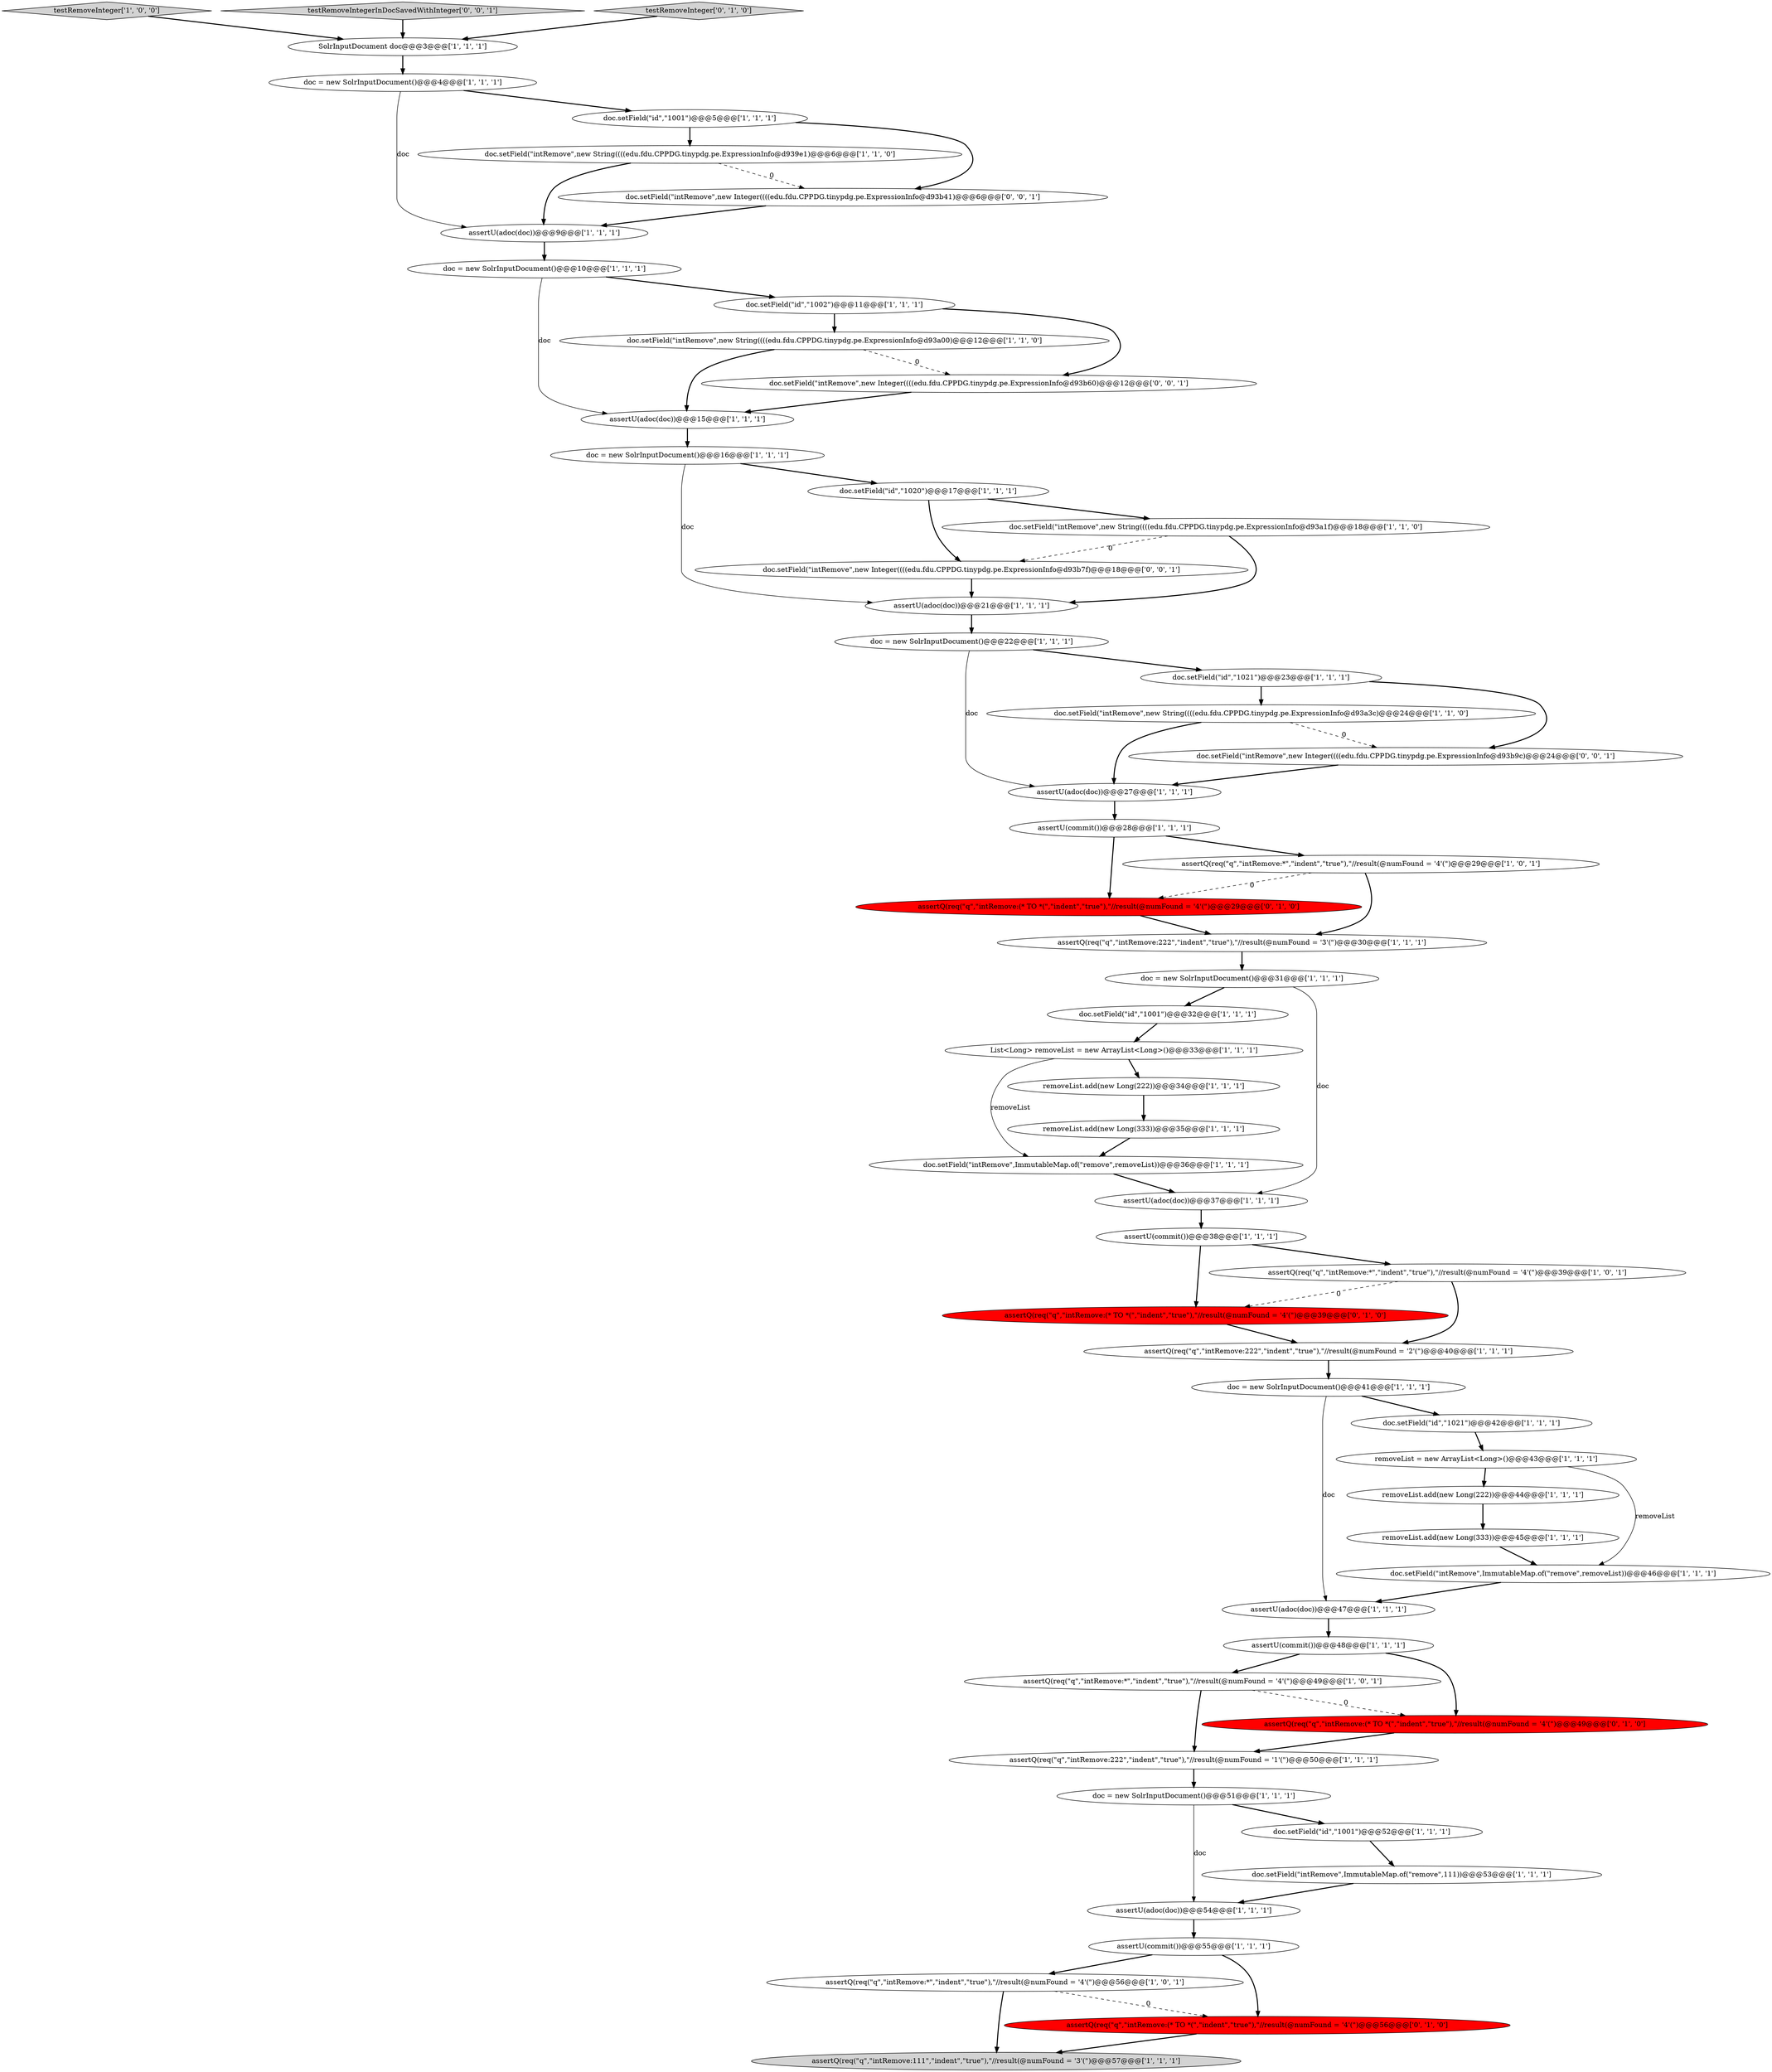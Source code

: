 digraph {
42 [style = filled, label = "doc = new SolrInputDocument()@@@10@@@['1', '1', '1']", fillcolor = white, shape = ellipse image = "AAA0AAABBB1BBB"];
53 [style = filled, label = "doc.setField(\"intRemove\",new Integer((((edu.fdu.CPPDG.tinypdg.pe.ExpressionInfo@d93b9c)@@@24@@@['0', '0', '1']", fillcolor = white, shape = ellipse image = "AAA0AAABBB3BBB"];
22 [style = filled, label = "removeList.add(new Long(333))@@@45@@@['1', '1', '1']", fillcolor = white, shape = ellipse image = "AAA0AAABBB1BBB"];
49 [style = filled, label = "assertQ(req(\"q\",\"intRemove:(* TO *(\",\"indent\",\"true\"),\"//result(@numFound = '4'(\")@@@29@@@['0', '1', '0']", fillcolor = red, shape = ellipse image = "AAA1AAABBB2BBB"];
25 [style = filled, label = "assertU(adoc(doc))@@@21@@@['1', '1', '1']", fillcolor = white, shape = ellipse image = "AAA0AAABBB1BBB"];
31 [style = filled, label = "removeList.add(new Long(222))@@@34@@@['1', '1', '1']", fillcolor = white, shape = ellipse image = "AAA0AAABBB1BBB"];
44 [style = filled, label = "doc.setField(\"intRemove\",ImmutableMap.of(\"remove\",111))@@@53@@@['1', '1', '1']", fillcolor = white, shape = ellipse image = "AAA0AAABBB1BBB"];
54 [style = filled, label = "doc.setField(\"intRemove\",new Integer((((edu.fdu.CPPDG.tinypdg.pe.ExpressionInfo@d93b41)@@@6@@@['0', '0', '1']", fillcolor = white, shape = ellipse image = "AAA0AAABBB3BBB"];
35 [style = filled, label = "doc = new SolrInputDocument()@@@22@@@['1', '1', '1']", fillcolor = white, shape = ellipse image = "AAA0AAABBB1BBB"];
38 [style = filled, label = "doc = new SolrInputDocument()@@@4@@@['1', '1', '1']", fillcolor = white, shape = ellipse image = "AAA0AAABBB1BBB"];
16 [style = filled, label = "assertU(adoc(doc))@@@54@@@['1', '1', '1']", fillcolor = white, shape = ellipse image = "AAA0AAABBB1BBB"];
15 [style = filled, label = "assertU(adoc(doc))@@@15@@@['1', '1', '1']", fillcolor = white, shape = ellipse image = "AAA0AAABBB1BBB"];
48 [style = filled, label = "assertQ(req(\"q\",\"intRemove:(* TO *(\",\"indent\",\"true\"),\"//result(@numFound = '4'(\")@@@39@@@['0', '1', '0']", fillcolor = red, shape = ellipse image = "AAA1AAABBB2BBB"];
36 [style = filled, label = "assertQ(req(\"q\",\"intRemove:222\",\"indent\",\"true\"),\"//result(@numFound = '2'(\")@@@40@@@['1', '1', '1']", fillcolor = white, shape = ellipse image = "AAA0AAABBB1BBB"];
18 [style = filled, label = "doc.setField(\"intRemove\",ImmutableMap.of(\"remove\",removeList))@@@36@@@['1', '1', '1']", fillcolor = white, shape = ellipse image = "AAA0AAABBB1BBB"];
39 [style = filled, label = "assertU(adoc(doc))@@@47@@@['1', '1', '1']", fillcolor = white, shape = ellipse image = "AAA0AAABBB1BBB"];
28 [style = filled, label = "doc.setField(\"intRemove\",new String((((edu.fdu.CPPDG.tinypdg.pe.ExpressionInfo@d93a1f)@@@18@@@['1', '1', '0']", fillcolor = white, shape = ellipse image = "AAA0AAABBB1BBB"];
43 [style = filled, label = "assertU(commit())@@@28@@@['1', '1', '1']", fillcolor = white, shape = ellipse image = "AAA0AAABBB1BBB"];
45 [style = filled, label = "doc = new SolrInputDocument()@@@31@@@['1', '1', '1']", fillcolor = white, shape = ellipse image = "AAA0AAABBB1BBB"];
55 [style = filled, label = "doc.setField(\"intRemove\",new Integer((((edu.fdu.CPPDG.tinypdg.pe.ExpressionInfo@d93b7f)@@@18@@@['0', '0', '1']", fillcolor = white, shape = ellipse image = "AAA0AAABBB3BBB"];
30 [style = filled, label = "doc.setField(\"intRemove\",ImmutableMap.of(\"remove\",removeList))@@@46@@@['1', '1', '1']", fillcolor = white, shape = ellipse image = "AAA0AAABBB1BBB"];
41 [style = filled, label = "removeList = new ArrayList<Long>()@@@43@@@['1', '1', '1']", fillcolor = white, shape = ellipse image = "AAA0AAABBB1BBB"];
19 [style = filled, label = "testRemoveInteger['1', '0', '0']", fillcolor = lightgray, shape = diamond image = "AAA0AAABBB1BBB"];
5 [style = filled, label = "assertQ(req(\"q\",\"intRemove:*\",\"indent\",\"true\"),\"//result(@numFound = '4'(\")@@@49@@@['1', '0', '1']", fillcolor = white, shape = ellipse image = "AAA0AAABBB1BBB"];
2 [style = filled, label = "doc = new SolrInputDocument()@@@51@@@['1', '1', '1']", fillcolor = white, shape = ellipse image = "AAA0AAABBB1BBB"];
17 [style = filled, label = "doc.setField(\"id\",\"1002\")@@@11@@@['1', '1', '1']", fillcolor = white, shape = ellipse image = "AAA0AAABBB1BBB"];
33 [style = filled, label = "doc.setField(\"id\",\"1001\")@@@32@@@['1', '1', '1']", fillcolor = white, shape = ellipse image = "AAA0AAABBB1BBB"];
57 [style = filled, label = "doc.setField(\"intRemove\",new Integer((((edu.fdu.CPPDG.tinypdg.pe.ExpressionInfo@d93b60)@@@12@@@['0', '0', '1']", fillcolor = white, shape = ellipse image = "AAA0AAABBB3BBB"];
21 [style = filled, label = "doc.setField(\"intRemove\",new String((((edu.fdu.CPPDG.tinypdg.pe.ExpressionInfo@d93a00)@@@12@@@['1', '1', '0']", fillcolor = white, shape = ellipse image = "AAA0AAABBB1BBB"];
24 [style = filled, label = "assertU(adoc(doc))@@@27@@@['1', '1', '1']", fillcolor = white, shape = ellipse image = "AAA0AAABBB1BBB"];
40 [style = filled, label = "assertQ(req(\"q\",\"intRemove:*\",\"indent\",\"true\"),\"//result(@numFound = '4'(\")@@@29@@@['1', '0', '1']", fillcolor = white, shape = ellipse image = "AAA0AAABBB1BBB"];
51 [style = filled, label = "assertQ(req(\"q\",\"intRemove:(* TO *(\",\"indent\",\"true\"),\"//result(@numFound = '4'(\")@@@49@@@['0', '1', '0']", fillcolor = red, shape = ellipse image = "AAA1AAABBB2BBB"];
20 [style = filled, label = "assertU(adoc(doc))@@@9@@@['1', '1', '1']", fillcolor = white, shape = ellipse image = "AAA0AAABBB1BBB"];
26 [style = filled, label = "doc.setField(\"id\",\"1021\")@@@23@@@['1', '1', '1']", fillcolor = white, shape = ellipse image = "AAA0AAABBB1BBB"];
0 [style = filled, label = "doc.setField(\"id\",\"1001\")@@@5@@@['1', '1', '1']", fillcolor = white, shape = ellipse image = "AAA0AAABBB1BBB"];
32 [style = filled, label = "assertQ(req(\"q\",\"intRemove:*\",\"indent\",\"true\"),\"//result(@numFound = '4'(\")@@@39@@@['1', '0', '1']", fillcolor = white, shape = ellipse image = "AAA0AAABBB1BBB"];
34 [style = filled, label = "removeList.add(new Long(222))@@@44@@@['1', '1', '1']", fillcolor = white, shape = ellipse image = "AAA0AAABBB1BBB"];
10 [style = filled, label = "doc = new SolrInputDocument()@@@16@@@['1', '1', '1']", fillcolor = white, shape = ellipse image = "AAA0AAABBB1BBB"];
9 [style = filled, label = "assertU(commit())@@@48@@@['1', '1', '1']", fillcolor = white, shape = ellipse image = "AAA0AAABBB1BBB"];
47 [style = filled, label = "doc.setField(\"id\",\"1001\")@@@52@@@['1', '1', '1']", fillcolor = white, shape = ellipse image = "AAA0AAABBB1BBB"];
56 [style = filled, label = "testRemoveIntegerInDocSavedWithInteger['0', '0', '1']", fillcolor = lightgray, shape = diamond image = "AAA0AAABBB3BBB"];
50 [style = filled, label = "testRemoveInteger['0', '1', '0']", fillcolor = lightgray, shape = diamond image = "AAA0AAABBB2BBB"];
12 [style = filled, label = "assertU(commit())@@@55@@@['1', '1', '1']", fillcolor = white, shape = ellipse image = "AAA0AAABBB1BBB"];
1 [style = filled, label = "assertQ(req(\"q\",\"intRemove:*\",\"indent\",\"true\"),\"//result(@numFound = '4'(\")@@@56@@@['1', '0', '1']", fillcolor = white, shape = ellipse image = "AAA0AAABBB1BBB"];
6 [style = filled, label = "doc.setField(\"intRemove\",new String((((edu.fdu.CPPDG.tinypdg.pe.ExpressionInfo@d939e1)@@@6@@@['1', '1', '0']", fillcolor = white, shape = ellipse image = "AAA0AAABBB1BBB"];
11 [style = filled, label = "doc.setField(\"id\",\"1021\")@@@42@@@['1', '1', '1']", fillcolor = white, shape = ellipse image = "AAA0AAABBB1BBB"];
3 [style = filled, label = "doc.setField(\"id\",\"1020\")@@@17@@@['1', '1', '1']", fillcolor = white, shape = ellipse image = "AAA0AAABBB1BBB"];
13 [style = filled, label = "assertQ(req(\"q\",\"intRemove:222\",\"indent\",\"true\"),\"//result(@numFound = '1'(\")@@@50@@@['1', '1', '1']", fillcolor = white, shape = ellipse image = "AAA0AAABBB1BBB"];
46 [style = filled, label = "assertQ(req(\"q\",\"intRemove:222\",\"indent\",\"true\"),\"//result(@numFound = '3'(\")@@@30@@@['1', '1', '1']", fillcolor = white, shape = ellipse image = "AAA0AAABBB1BBB"];
4 [style = filled, label = "doc.setField(\"intRemove\",new String((((edu.fdu.CPPDG.tinypdg.pe.ExpressionInfo@d93a3c)@@@24@@@['1', '1', '0']", fillcolor = white, shape = ellipse image = "AAA0AAABBB1BBB"];
14 [style = filled, label = "assertU(commit())@@@38@@@['1', '1', '1']", fillcolor = white, shape = ellipse image = "AAA0AAABBB1BBB"];
7 [style = filled, label = "List<Long> removeList = new ArrayList<Long>()@@@33@@@['1', '1', '1']", fillcolor = white, shape = ellipse image = "AAA0AAABBB1BBB"];
8 [style = filled, label = "doc = new SolrInputDocument()@@@41@@@['1', '1', '1']", fillcolor = white, shape = ellipse image = "AAA0AAABBB1BBB"];
23 [style = filled, label = "assertU(adoc(doc))@@@37@@@['1', '1', '1']", fillcolor = white, shape = ellipse image = "AAA0AAABBB1BBB"];
37 [style = filled, label = "SolrInputDocument doc@@@3@@@['1', '1', '1']", fillcolor = white, shape = ellipse image = "AAA0AAABBB1BBB"];
29 [style = filled, label = "removeList.add(new Long(333))@@@35@@@['1', '1', '1']", fillcolor = white, shape = ellipse image = "AAA0AAABBB1BBB"];
27 [style = filled, label = "assertQ(req(\"q\",\"intRemove:111\",\"indent\",\"true\"),\"//result(@numFound = '3'(\")@@@57@@@['1', '1', '1']", fillcolor = lightgray, shape = ellipse image = "AAA0AAABBB1BBB"];
52 [style = filled, label = "assertQ(req(\"q\",\"intRemove:(* TO *(\",\"indent\",\"true\"),\"//result(@numFound = '4'(\")@@@56@@@['0', '1', '0']", fillcolor = red, shape = ellipse image = "AAA1AAABBB2BBB"];
33->7 [style = bold, label=""];
4->53 [style = dashed, label="0"];
15->10 [style = bold, label=""];
4->24 [style = bold, label=""];
9->51 [style = bold, label=""];
40->49 [style = dashed, label="0"];
48->36 [style = bold, label=""];
18->23 [style = bold, label=""];
45->23 [style = solid, label="doc"];
52->27 [style = bold, label=""];
41->30 [style = solid, label="removeList"];
0->6 [style = bold, label=""];
26->53 [style = bold, label=""];
39->9 [style = bold, label=""];
5->51 [style = dashed, label="0"];
14->48 [style = bold, label=""];
21->15 [style = bold, label=""];
50->37 [style = bold, label=""];
42->17 [style = bold, label=""];
1->27 [style = bold, label=""];
1->52 [style = dashed, label="0"];
45->33 [style = bold, label=""];
56->37 [style = bold, label=""];
10->3 [style = bold, label=""];
31->29 [style = bold, label=""];
54->20 [style = bold, label=""];
7->31 [style = bold, label=""];
24->43 [style = bold, label=""];
25->35 [style = bold, label=""];
12->1 [style = bold, label=""];
26->4 [style = bold, label=""];
3->55 [style = bold, label=""];
51->13 [style = bold, label=""];
7->18 [style = solid, label="removeList"];
22->30 [style = bold, label=""];
8->39 [style = solid, label="doc"];
17->57 [style = bold, label=""];
29->18 [style = bold, label=""];
34->22 [style = bold, label=""];
19->37 [style = bold, label=""];
40->46 [style = bold, label=""];
23->14 [style = bold, label=""];
28->55 [style = dashed, label="0"];
6->20 [style = bold, label=""];
43->40 [style = bold, label=""];
11->41 [style = bold, label=""];
3->28 [style = bold, label=""];
10->25 [style = solid, label="doc"];
55->25 [style = bold, label=""];
44->16 [style = bold, label=""];
49->46 [style = bold, label=""];
37->38 [style = bold, label=""];
57->15 [style = bold, label=""];
5->13 [style = bold, label=""];
21->57 [style = dashed, label="0"];
38->0 [style = bold, label=""];
53->24 [style = bold, label=""];
42->15 [style = solid, label="doc"];
36->8 [style = bold, label=""];
20->42 [style = bold, label=""];
28->25 [style = bold, label=""];
46->45 [style = bold, label=""];
32->36 [style = bold, label=""];
30->39 [style = bold, label=""];
9->5 [style = bold, label=""];
47->44 [style = bold, label=""];
43->49 [style = bold, label=""];
12->52 [style = bold, label=""];
0->54 [style = bold, label=""];
2->16 [style = solid, label="doc"];
32->48 [style = dashed, label="0"];
14->32 [style = bold, label=""];
38->20 [style = solid, label="doc"];
8->11 [style = bold, label=""];
17->21 [style = bold, label=""];
35->26 [style = bold, label=""];
41->34 [style = bold, label=""];
2->47 [style = bold, label=""];
16->12 [style = bold, label=""];
6->54 [style = dashed, label="0"];
13->2 [style = bold, label=""];
35->24 [style = solid, label="doc"];
}
